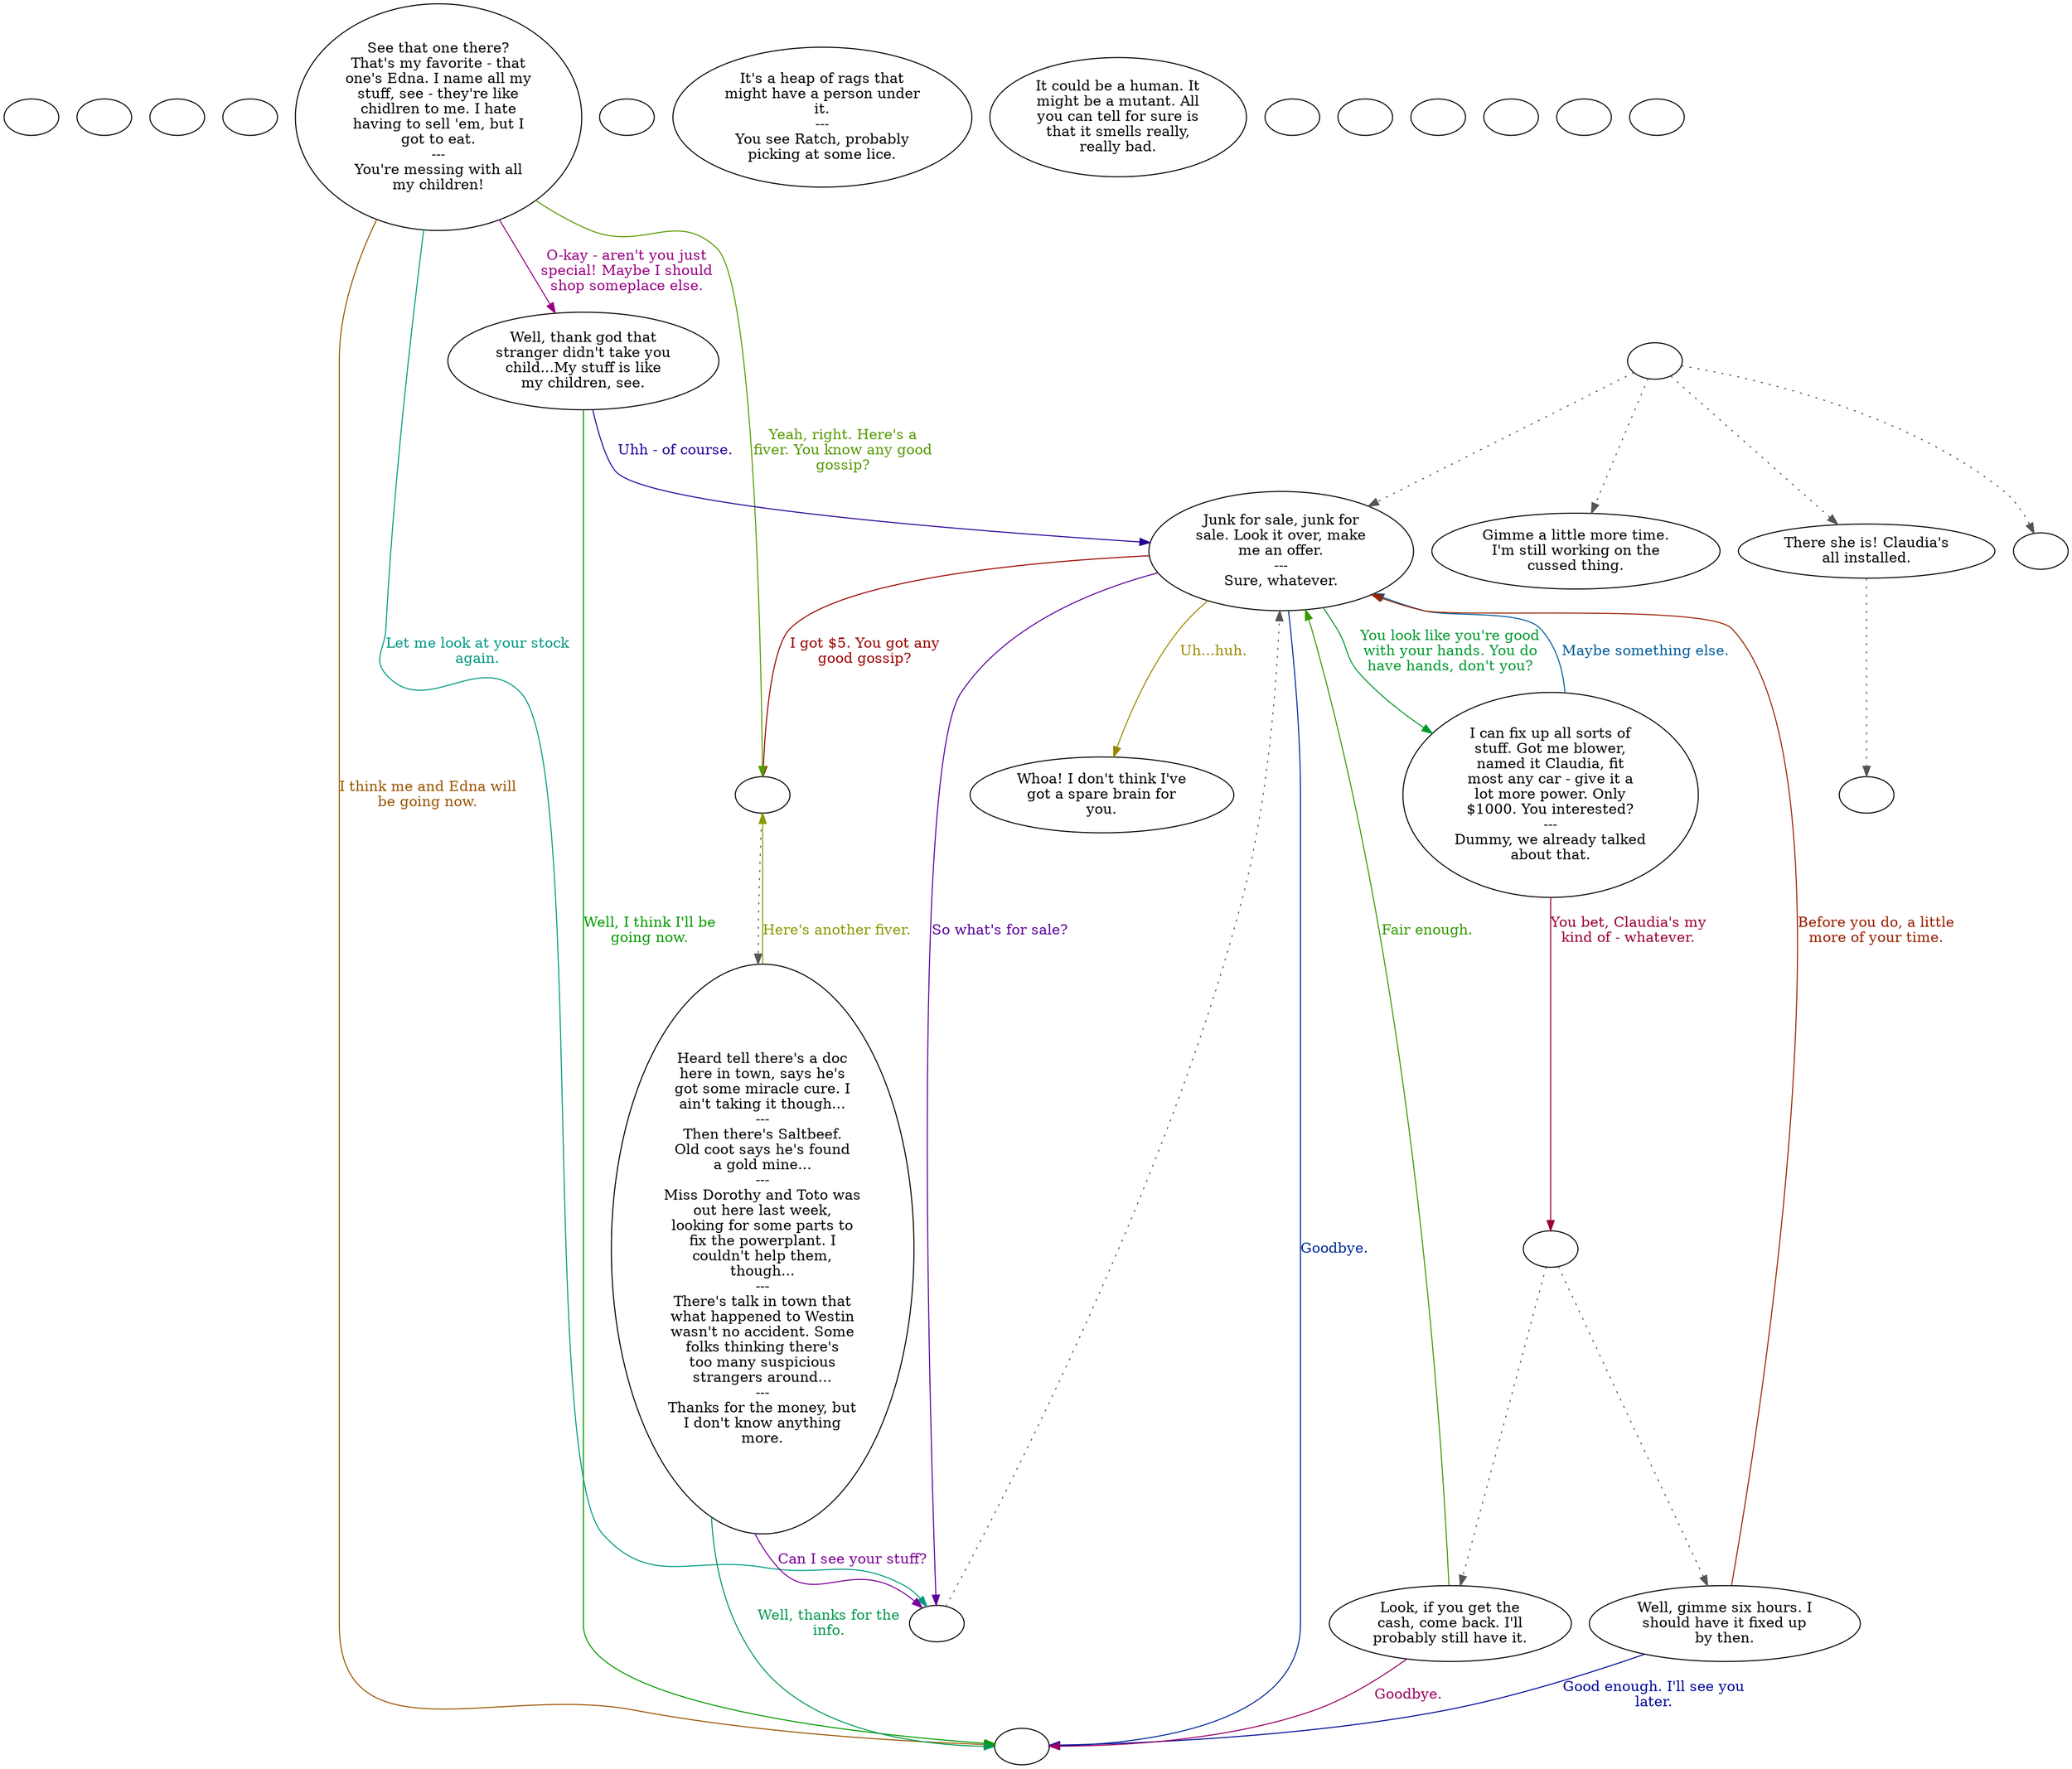 digraph scratch {
  "checkPartyMembersNearDoor" [style=filled       fillcolor="#FFFFFF"       color="#000000"]
  "checkPartyMembersNearDoor" [label=""]
  "start" [style=filled       fillcolor="#FFFFFF"       color="#000000"]
  "start" [label=""]
  "critter_p_proc" [style=filled       fillcolor="#FFFFFF"       color="#000000"]
  "critter_p_proc" [label=""]
  "pickup_p_proc" [style=filled       fillcolor="#FFFFFF"       color="#000000"]
  "pickup_p_proc" [label=""]
  "talk_p_proc" [style=filled       fillcolor="#FFFFFF"       color="#000000"]
  "talk_p_proc" -> "Node001" [style=dotted color="#555555"]
  "talk_p_proc" -> "Node009" [style=dotted color="#555555"]
  "talk_p_proc" -> "Node008" [style=dotted color="#555555"]
  "talk_p_proc" -> "startRepair" [style=dotted color="#555555"]
  "talk_p_proc" [label=""]
  "destroy_p_proc" [style=filled       fillcolor="#FFFFFF"       color="#000000"]
  "destroy_p_proc" [label=""]
  "look_at_p_proc" [style=filled       fillcolor="#FFFFFF"       color="#000000"]
  "look_at_p_proc" [label="It's a heap of rags that\nmight have a person under\nit.\n---\nYou see Ratch, probably\npicking at some lice."]
  "description_p_proc" [style=filled       fillcolor="#FFFFFF"       color="#000000"]
  "description_p_proc" [label="It could be a human. It\nmight be a mutant. All\nyou can tell for sure is\nthat it smells really,\nreally bad."]
  "use_skill_on_p_proc" [style=filled       fillcolor="#FFFFFF"       color="#000000"]
  "use_skill_on_p_proc" [label=""]
  "damage_p_proc" [style=filled       fillcolor="#FFFFFF"       color="#000000"]
  "damage_p_proc" [label=""]
  "map_enter_p_proc" [style=filled       fillcolor="#FFFFFF"       color="#000000"]
  "map_enter_p_proc" [label=""]
  "Node998" [style=filled       fillcolor="#FFFFFF"       color="#000000"]
  "Node998" [label=""]
  "Node999" [style=filled       fillcolor="#FFFFFF"       color="#000000"]
  "Node999" [label=""]
  "Node001" [style=filled       fillcolor="#FFFFFF"       color="#000000"]
  "Node001" [label="Junk for sale, junk for\nsale. Look it over, make\nme an offer.\n---\nSure, whatever."]
  "Node001" -> "Node010" [label="Uh...huh." color="#998900" fontcolor="#998900"]
  "Node001" -> "NodeBarter" [label="So what's for sale?" color="#5C0099" fontcolor="#5C0099"]
  "Node001" -> "Node004" [label="You look like you're good\nwith your hands. You do\nhave hands, don't you?" color="#00992F" fontcolor="#00992F"]
  "Node001" -> "Node005a" [label="I got $5. You got any\ngood gossip?" color="#990300" fontcolor="#990300"]
  "Node001" -> "Node999" [label="Goodbye." color="#002A99" fontcolor="#002A99"]
  "Node002" [style=filled       fillcolor="#FFFFFF"       color="#000000"]
  "Node002" [label="See that one there?\nThat's my favorite - that\none's Edna. I name all my\nstuff, see - they're like\nchidlren to me. I hate\nhaving to sell 'em, but I\ngot to eat.\n---\nYou're messing with all\nmy children!"]
  "Node002" -> "Node005a" [label="Yeah, right. Here's a\nfiver. You know any good\ngossip?" color="#579900" fontcolor="#579900"]
  "Node002" -> "Node003" [label="O-kay - aren't you just\nspecial! Maybe I should\nshop someplace else." color="#990083" fontcolor="#990083"]
  "Node002" -> "NodeBarter" [label="Let me look at your stock\nagain." color="#009982" fontcolor="#009982"]
  "Node002" -> "Node999" [label="I think me and Edna will\nbe going now." color="#995500" fontcolor="#995500"]
  "Node003" [style=filled       fillcolor="#FFFFFF"       color="#000000"]
  "Node003" [label="Well, thank god that\nstranger didn't take you\nchild...My stuff is like\nmy children, see."]
  "Node003" -> "Node001" [label="Uhh - of course." color="#290099" fontcolor="#290099"]
  "Node003" -> "Node999" [label="Well, I think I'll be\ngoing now." color="#049900" fontcolor="#049900"]
  "Node004" [style=filled       fillcolor="#FFFFFF"       color="#000000"]
  "Node004" [label="I can fix up all sorts of\nstuff. Got me blower,\nnamed it Claudia, fit\nmost any car - give it a\nlot more power. Only\n$1000. You interested?\n---\nDummy, we already talked\nabout that."]
  "Node004" -> "Node0607a" [label="You bet, Claudia's my\nkind of - whatever." color="#990031" fontcolor="#990031"]
  "Node004" -> "Node001" [label="Maybe something else." color="#005D99" fontcolor="#005D99"]
  "Node005" [style=filled       fillcolor="#FFFFFF"       color="#000000"]
  "Node005" [label="Heard tell there's a doc\nhere in town, says he's\ngot some miracle cure. I\nain't taking it though...\n---\nThen there's Saltbeef.\nOld coot says he's found\na gold mine...\n---\nMiss Dorothy and Toto was\nout here last week,\nlooking for some parts to\nfix the powerplant. I\ncouldn't help them,\nthough...\n---\nThere's talk in town that\nwhat happened to Westin\nwasn't no accident. Some\nfolks thinking there's\ntoo many suspicious\nstrangers around...\n---\nThanks for the money, but\nI don't know anything\nmore."]
  "Node005" -> "Node005a" [label="Here's another fiver." color="#8A9900" fontcolor="#8A9900"]
  "Node005" -> "NodeBarter" [label="Can I see your stuff?" color="#7C0099" fontcolor="#7C0099"]
  "Node005" -> "Node999" [label="Well, thanks for the\ninfo." color="#00994F" fontcolor="#00994F"]
  "Node006" [style=filled       fillcolor="#FFFFFF"       color="#000000"]
  "Node006" [label="Well, gimme six hours. I\nshould have it fixed up\nby then."]
  "Node006" -> "Node001" [label="Before you do, a little\nmore of your time." color="#992200" fontcolor="#992200"]
  "Node006" -> "Node999" [label="Good enough. I'll see you\nlater." color="#000A99" fontcolor="#000A99"]
  "Node007" [style=filled       fillcolor="#FFFFFF"       color="#000000"]
  "Node007" [label="Look, if you get the\ncash, come back. I'll\nprobably still have it."]
  "Node007" -> "Node001" [label="Fair enough." color="#379900" fontcolor="#379900"]
  "Node007" -> "Node999" [label="Goodbye." color="#990064" fontcolor="#990064"]
  "Node008" [style=filled       fillcolor="#FFFFFF"       color="#000000"]
  "Node008" -> "figureWalkTile" [style=dotted color="#555555"]
  "Node008" [label="There she is! Claudia's\nall installed."]
  "Node009" [style=filled       fillcolor="#FFFFFF"       color="#000000"]
  "Node009" [label="Gimme a little more time.\nI'm still working on the\ncussed thing."]
  "Node010" [style=filled       fillcolor="#FFFFFF"       color="#000000"]
  "Node010" [label="Whoa! I don't think I've\ngot a spare brain for\nyou."]
  "figureLoadPosistion" [style=filled       fillcolor="#FFFFFF"       color="#000000"]
  "figureLoadPosistion" [label=""]
  "figureWalkTile" [style=filled       fillcolor="#FFFFFF"       color="#000000"]
  "figureWalkTile" [label=""]
  "startRepair" [style=filled       fillcolor="#FFFFFF"       color="#000000"]
  "startRepair" [label=""]
  "timed_event_p_proc" [style=filled       fillcolor="#FFFFFF"       color="#000000"]
  "timed_event_p_proc" [label=""]
  "NodeBarter" [style=filled       fillcolor="#FFFFFF"       color="#000000"]
  "NodeBarter" -> "Node001" [style=dotted color="#555555"]
  "NodeBarter" [label=""]
  "Node005a" [style=filled       fillcolor="#FFFFFF"       color="#000000"]
  "Node005a" -> "Node005" [style=dotted color="#555555"]
  "Node005a" [label=""]
  "Node0607a" [style=filled       fillcolor="#FFFFFF"       color="#000000"]
  "Node0607a" -> "Node006" [style=dotted color="#555555"]
  "Node0607a" -> "Node007" [style=dotted color="#555555"]
  "Node0607a" [label=""]
}